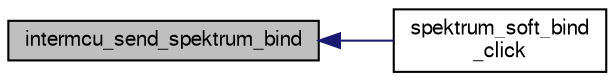 digraph "intermcu_send_spektrum_bind"
{
  edge [fontname="FreeSans",fontsize="10",labelfontname="FreeSans",labelfontsize="10"];
  node [fontname="FreeSans",fontsize="10",shape=record];
  rankdir="LR";
  Node1 [label="intermcu_send_spektrum_bind",height=0.2,width=0.4,color="black", fillcolor="grey75", style="filled", fontcolor="black"];
  Node1 -> Node2 [dir="back",color="midnightblue",fontsize="10",style="solid",fontname="FreeSans"];
  Node2 [label="spektrum_soft_bind\l_click",height=0.2,width=0.4,color="black", fillcolor="white", style="filled",URL="$spektrum__soft__bind__ap_8h.html#a889f76b35754b2bc328b5cf5ee10f731"];
}
